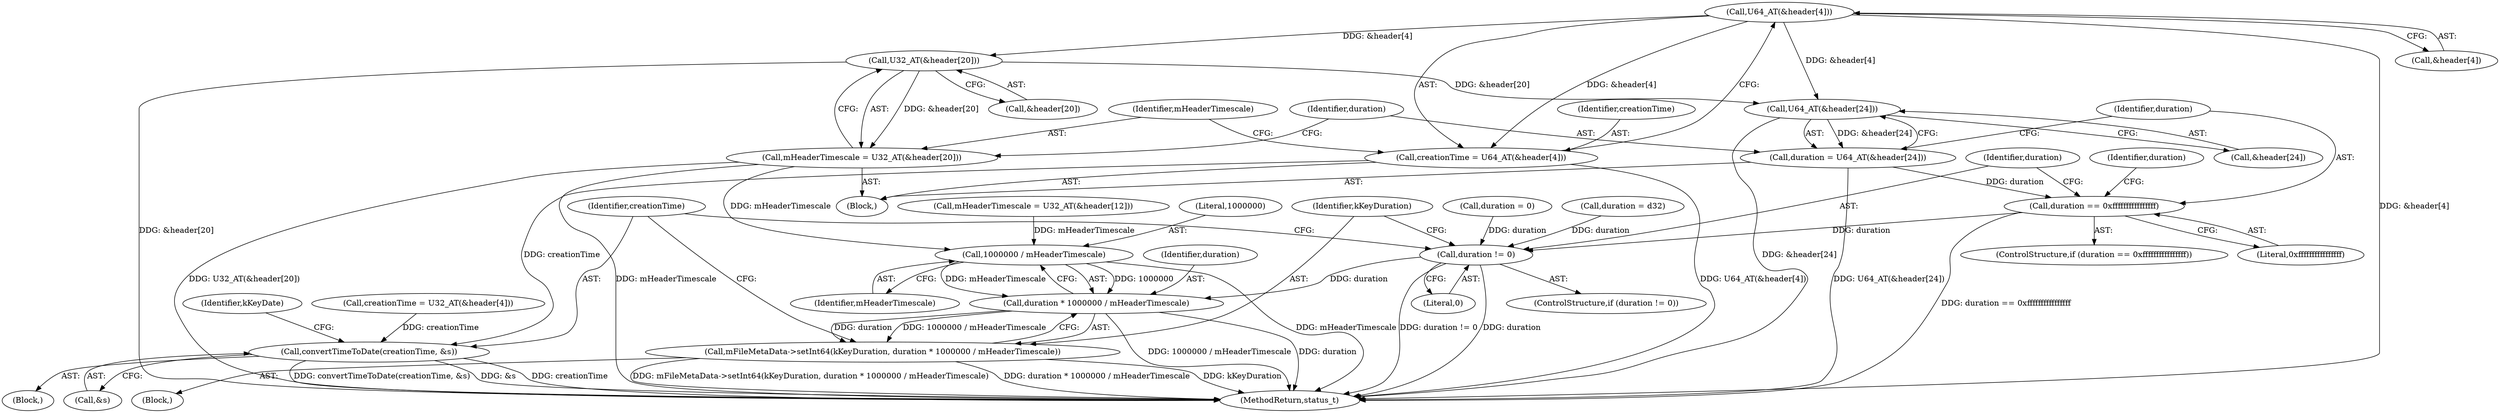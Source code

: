 digraph "0_Android_6fe85f7e15203e48df2cc3e8e1c4bc6ad49dc968@array" {
"1002378" [label="(Call,U64_AT(&header[4]))"];
"1002376" [label="(Call,creationTime = U64_AT(&header[4]))"];
"1002463" [label="(Call,convertTimeToDate(creationTime, &s))"];
"1002385" [label="(Call,U32_AT(&header[20]))"];
"1002383" [label="(Call,mHeaderTimescale = U32_AT(&header[20]))"];
"1002459" [label="(Call,1000000 / mHeaderTimescale)"];
"1002457" [label="(Call,duration * 1000000 / mHeaderTimescale)"];
"1002455" [label="(Call,mFileMetaData->setInt64(kKeyDuration, duration * 1000000 / mHeaderTimescale))"];
"1002392" [label="(Call,U64_AT(&header[24]))"];
"1002390" [label="(Call,duration = U64_AT(&header[24]))"];
"1002398" [label="(Call,duration == 0xffffffffffffffff)"];
"1002451" [label="(Call,duration != 0)"];
"1002391" [label="(Identifier,duration)"];
"1002424" [label="(Call,mHeaderTimescale = U32_AT(&header[12]))"];
"1002384" [label="(Identifier,mHeaderTimescale)"];
"1002398" [label="(Call,duration == 0xffffffffffffffff)"];
"1002386" [label="(Call,&header[20])"];
"1002463" [label="(Call,convertTimeToDate(creationTime, &s))"];
"1002460" [label="(Literal,1000000)"];
"1002393" [label="(Call,&header[24])"];
"1002403" [label="(Identifier,duration)"];
"1002457" [label="(Call,duration * 1000000 / mHeaderTimescale)"];
"1002927" [label="(MethodReturn,status_t)"];
"1002378" [label="(Call,U64_AT(&header[4]))"];
"1002468" [label="(Identifier,kKeyDate)"];
"1002397" [label="(ControlStructure,if (duration == 0xffffffffffffffff))"];
"1002447" [label="(Call,duration = d32)"];
"1002458" [label="(Identifier,duration)"];
"1002377" [label="(Identifier,creationTime)"];
"1002452" [label="(Identifier,duration)"];
"1002375" [label="(Block,)"];
"1002451" [label="(Call,duration != 0)"];
"1002376" [label="(Call,creationTime = U64_AT(&header[4]))"];
"1002450" [label="(ControlStructure,if (duration != 0))"];
"1002390" [label="(Call,duration = U64_AT(&header[24]))"];
"1002400" [label="(Literal,0xffffffffffffffff)"];
"1002464" [label="(Identifier,creationTime)"];
"1002453" [label="(Literal,0)"];
"1002337" [label="(Block,)"];
"1002456" [label="(Identifier,kKeyDuration)"];
"1002417" [label="(Call,creationTime = U32_AT(&header[4]))"];
"1002459" [label="(Call,1000000 / mHeaderTimescale)"];
"1002392" [label="(Call,U64_AT(&header[24]))"];
"1002465" [label="(Call,&s)"];
"1002461" [label="(Identifier,mHeaderTimescale)"];
"1002399" [label="(Identifier,duration)"];
"1002379" [label="(Call,&header[4])"];
"1002385" [label="(Call,U32_AT(&header[20]))"];
"1002383" [label="(Call,mHeaderTimescale = U32_AT(&header[20]))"];
"1002455" [label="(Call,mFileMetaData->setInt64(kKeyDuration, duration * 1000000 / mHeaderTimescale))"];
"1002402" [label="(Call,duration = 0)"];
"1002454" [label="(Block,)"];
"1002378" -> "1002376"  [label="AST: "];
"1002378" -> "1002379"  [label="CFG: "];
"1002379" -> "1002378"  [label="AST: "];
"1002376" -> "1002378"  [label="CFG: "];
"1002378" -> "1002927"  [label="DDG: &header[4]"];
"1002378" -> "1002376"  [label="DDG: &header[4]"];
"1002378" -> "1002385"  [label="DDG: &header[4]"];
"1002378" -> "1002392"  [label="DDG: &header[4]"];
"1002376" -> "1002375"  [label="AST: "];
"1002377" -> "1002376"  [label="AST: "];
"1002384" -> "1002376"  [label="CFG: "];
"1002376" -> "1002927"  [label="DDG: U64_AT(&header[4])"];
"1002376" -> "1002463"  [label="DDG: creationTime"];
"1002463" -> "1002337"  [label="AST: "];
"1002463" -> "1002465"  [label="CFG: "];
"1002464" -> "1002463"  [label="AST: "];
"1002465" -> "1002463"  [label="AST: "];
"1002468" -> "1002463"  [label="CFG: "];
"1002463" -> "1002927"  [label="DDG: creationTime"];
"1002463" -> "1002927"  [label="DDG: convertTimeToDate(creationTime, &s)"];
"1002463" -> "1002927"  [label="DDG: &s"];
"1002417" -> "1002463"  [label="DDG: creationTime"];
"1002385" -> "1002383"  [label="AST: "];
"1002385" -> "1002386"  [label="CFG: "];
"1002386" -> "1002385"  [label="AST: "];
"1002383" -> "1002385"  [label="CFG: "];
"1002385" -> "1002927"  [label="DDG: &header[20]"];
"1002385" -> "1002383"  [label="DDG: &header[20]"];
"1002385" -> "1002392"  [label="DDG: &header[20]"];
"1002383" -> "1002375"  [label="AST: "];
"1002384" -> "1002383"  [label="AST: "];
"1002391" -> "1002383"  [label="CFG: "];
"1002383" -> "1002927"  [label="DDG: U32_AT(&header[20])"];
"1002383" -> "1002927"  [label="DDG: mHeaderTimescale"];
"1002383" -> "1002459"  [label="DDG: mHeaderTimescale"];
"1002459" -> "1002457"  [label="AST: "];
"1002459" -> "1002461"  [label="CFG: "];
"1002460" -> "1002459"  [label="AST: "];
"1002461" -> "1002459"  [label="AST: "];
"1002457" -> "1002459"  [label="CFG: "];
"1002459" -> "1002927"  [label="DDG: mHeaderTimescale"];
"1002459" -> "1002457"  [label="DDG: 1000000"];
"1002459" -> "1002457"  [label="DDG: mHeaderTimescale"];
"1002424" -> "1002459"  [label="DDG: mHeaderTimescale"];
"1002457" -> "1002455"  [label="AST: "];
"1002458" -> "1002457"  [label="AST: "];
"1002455" -> "1002457"  [label="CFG: "];
"1002457" -> "1002927"  [label="DDG: 1000000 / mHeaderTimescale"];
"1002457" -> "1002927"  [label="DDG: duration"];
"1002457" -> "1002455"  [label="DDG: duration"];
"1002457" -> "1002455"  [label="DDG: 1000000 / mHeaderTimescale"];
"1002451" -> "1002457"  [label="DDG: duration"];
"1002455" -> "1002454"  [label="AST: "];
"1002456" -> "1002455"  [label="AST: "];
"1002464" -> "1002455"  [label="CFG: "];
"1002455" -> "1002927"  [label="DDG: duration * 1000000 / mHeaderTimescale"];
"1002455" -> "1002927"  [label="DDG: kKeyDuration"];
"1002455" -> "1002927"  [label="DDG: mFileMetaData->setInt64(kKeyDuration, duration * 1000000 / mHeaderTimescale)"];
"1002392" -> "1002390"  [label="AST: "];
"1002392" -> "1002393"  [label="CFG: "];
"1002393" -> "1002392"  [label="AST: "];
"1002390" -> "1002392"  [label="CFG: "];
"1002392" -> "1002927"  [label="DDG: &header[24]"];
"1002392" -> "1002390"  [label="DDG: &header[24]"];
"1002390" -> "1002375"  [label="AST: "];
"1002391" -> "1002390"  [label="AST: "];
"1002399" -> "1002390"  [label="CFG: "];
"1002390" -> "1002927"  [label="DDG: U64_AT(&header[24])"];
"1002390" -> "1002398"  [label="DDG: duration"];
"1002398" -> "1002397"  [label="AST: "];
"1002398" -> "1002400"  [label="CFG: "];
"1002399" -> "1002398"  [label="AST: "];
"1002400" -> "1002398"  [label="AST: "];
"1002403" -> "1002398"  [label="CFG: "];
"1002452" -> "1002398"  [label="CFG: "];
"1002398" -> "1002927"  [label="DDG: duration == 0xffffffffffffffff"];
"1002398" -> "1002451"  [label="DDG: duration"];
"1002451" -> "1002450"  [label="AST: "];
"1002451" -> "1002453"  [label="CFG: "];
"1002452" -> "1002451"  [label="AST: "];
"1002453" -> "1002451"  [label="AST: "];
"1002456" -> "1002451"  [label="CFG: "];
"1002464" -> "1002451"  [label="CFG: "];
"1002451" -> "1002927"  [label="DDG: duration != 0"];
"1002451" -> "1002927"  [label="DDG: duration"];
"1002402" -> "1002451"  [label="DDG: duration"];
"1002447" -> "1002451"  [label="DDG: duration"];
}
